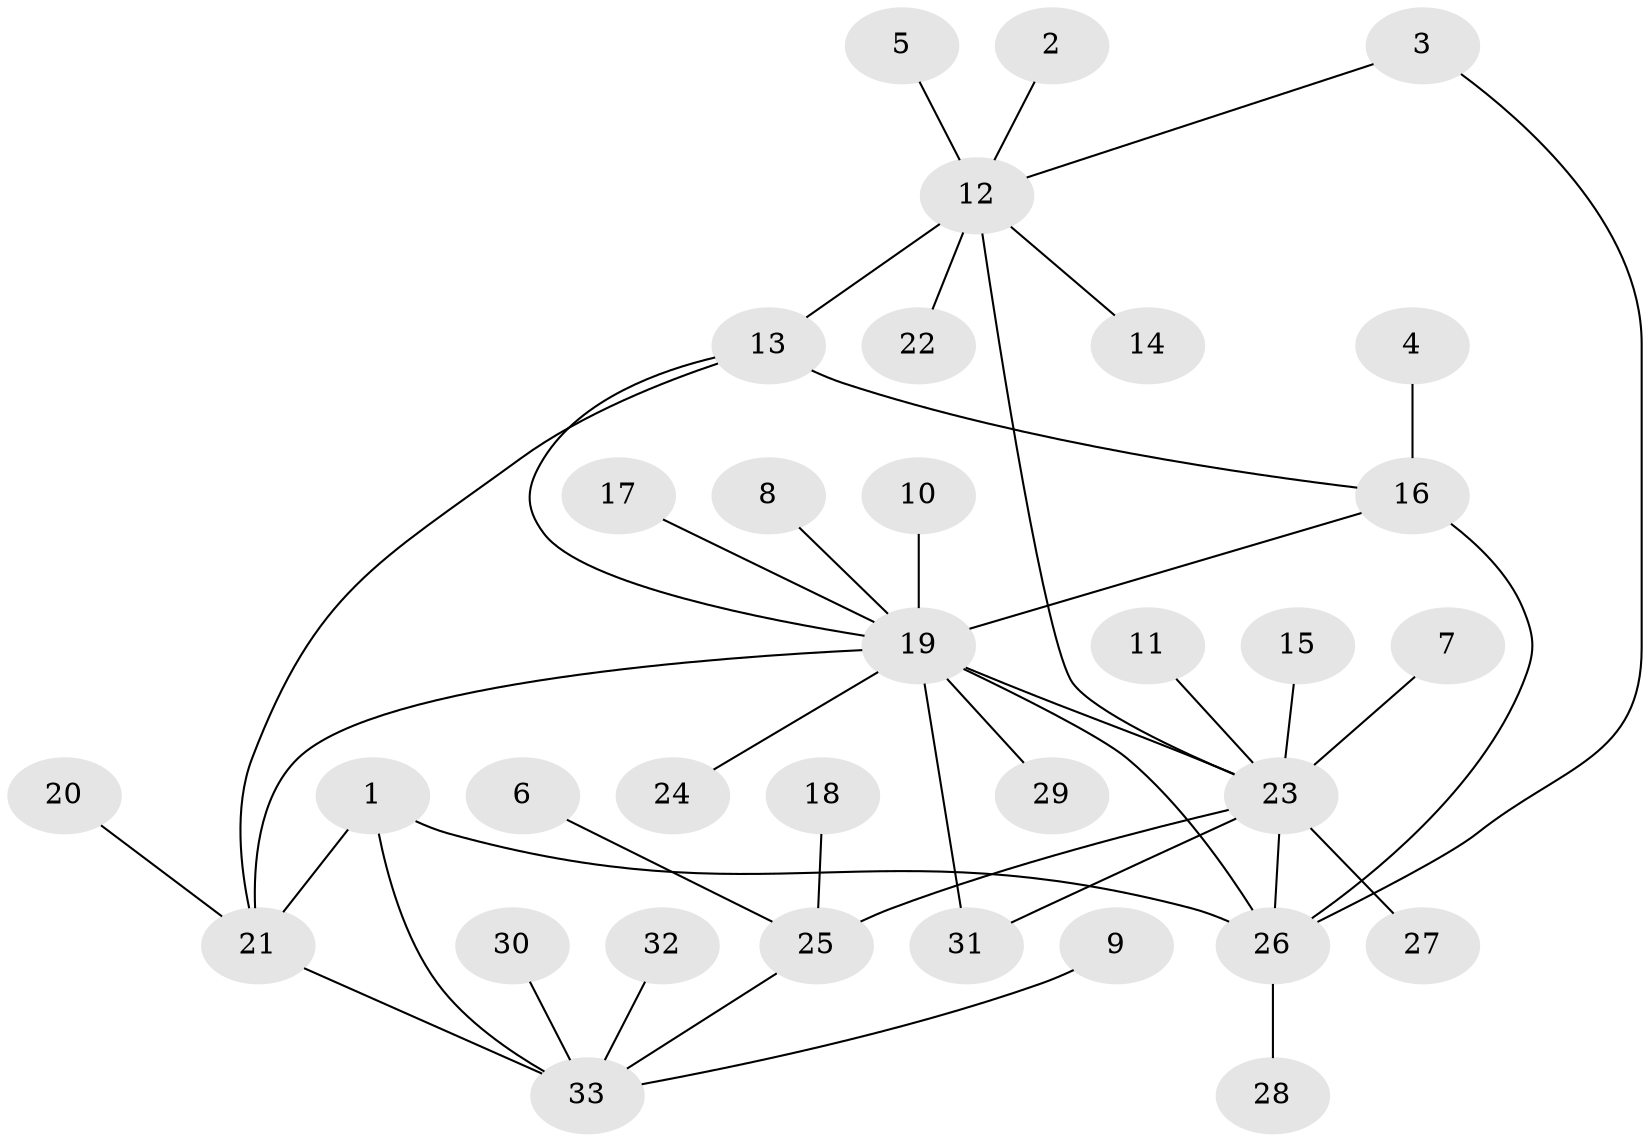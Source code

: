 // original degree distribution, {5: 0.06557377049180328, 4: 0.01639344262295082, 11: 0.01639344262295082, 7: 0.06557377049180328, 3: 0.04918032786885246, 6: 0.01639344262295082, 8: 0.01639344262295082, 2: 0.19672131147540983, 9: 0.01639344262295082, 1: 0.5409836065573771}
// Generated by graph-tools (version 1.1) at 2025/50/03/09/25 03:50:29]
// undirected, 33 vertices, 42 edges
graph export_dot {
graph [start="1"]
  node [color=gray90,style=filled];
  1;
  2;
  3;
  4;
  5;
  6;
  7;
  8;
  9;
  10;
  11;
  12;
  13;
  14;
  15;
  16;
  17;
  18;
  19;
  20;
  21;
  22;
  23;
  24;
  25;
  26;
  27;
  28;
  29;
  30;
  31;
  32;
  33;
  1 -- 21 [weight=1.0];
  1 -- 26 [weight=1.0];
  1 -- 33 [weight=1.0];
  2 -- 12 [weight=1.0];
  3 -- 12 [weight=1.0];
  3 -- 26 [weight=1.0];
  4 -- 16 [weight=1.0];
  5 -- 12 [weight=1.0];
  6 -- 25 [weight=1.0];
  7 -- 23 [weight=1.0];
  8 -- 19 [weight=1.0];
  9 -- 33 [weight=1.0];
  10 -- 19 [weight=1.0];
  11 -- 23 [weight=1.0];
  12 -- 13 [weight=2.0];
  12 -- 14 [weight=1.0];
  12 -- 22 [weight=1.0];
  12 -- 23 [weight=1.0];
  13 -- 16 [weight=1.0];
  13 -- 19 [weight=1.0];
  13 -- 21 [weight=1.0];
  15 -- 23 [weight=1.0];
  16 -- 19 [weight=1.0];
  16 -- 26 [weight=2.0];
  17 -- 19 [weight=1.0];
  18 -- 25 [weight=1.0];
  19 -- 21 [weight=1.0];
  19 -- 23 [weight=2.0];
  19 -- 24 [weight=1.0];
  19 -- 26 [weight=2.0];
  19 -- 29 [weight=1.0];
  19 -- 31 [weight=1.0];
  20 -- 21 [weight=1.0];
  21 -- 33 [weight=1.0];
  23 -- 25 [weight=2.0];
  23 -- 26 [weight=1.0];
  23 -- 27 [weight=1.0];
  23 -- 31 [weight=1.0];
  25 -- 33 [weight=1.0];
  26 -- 28 [weight=1.0];
  30 -- 33 [weight=1.0];
  32 -- 33 [weight=1.0];
}
